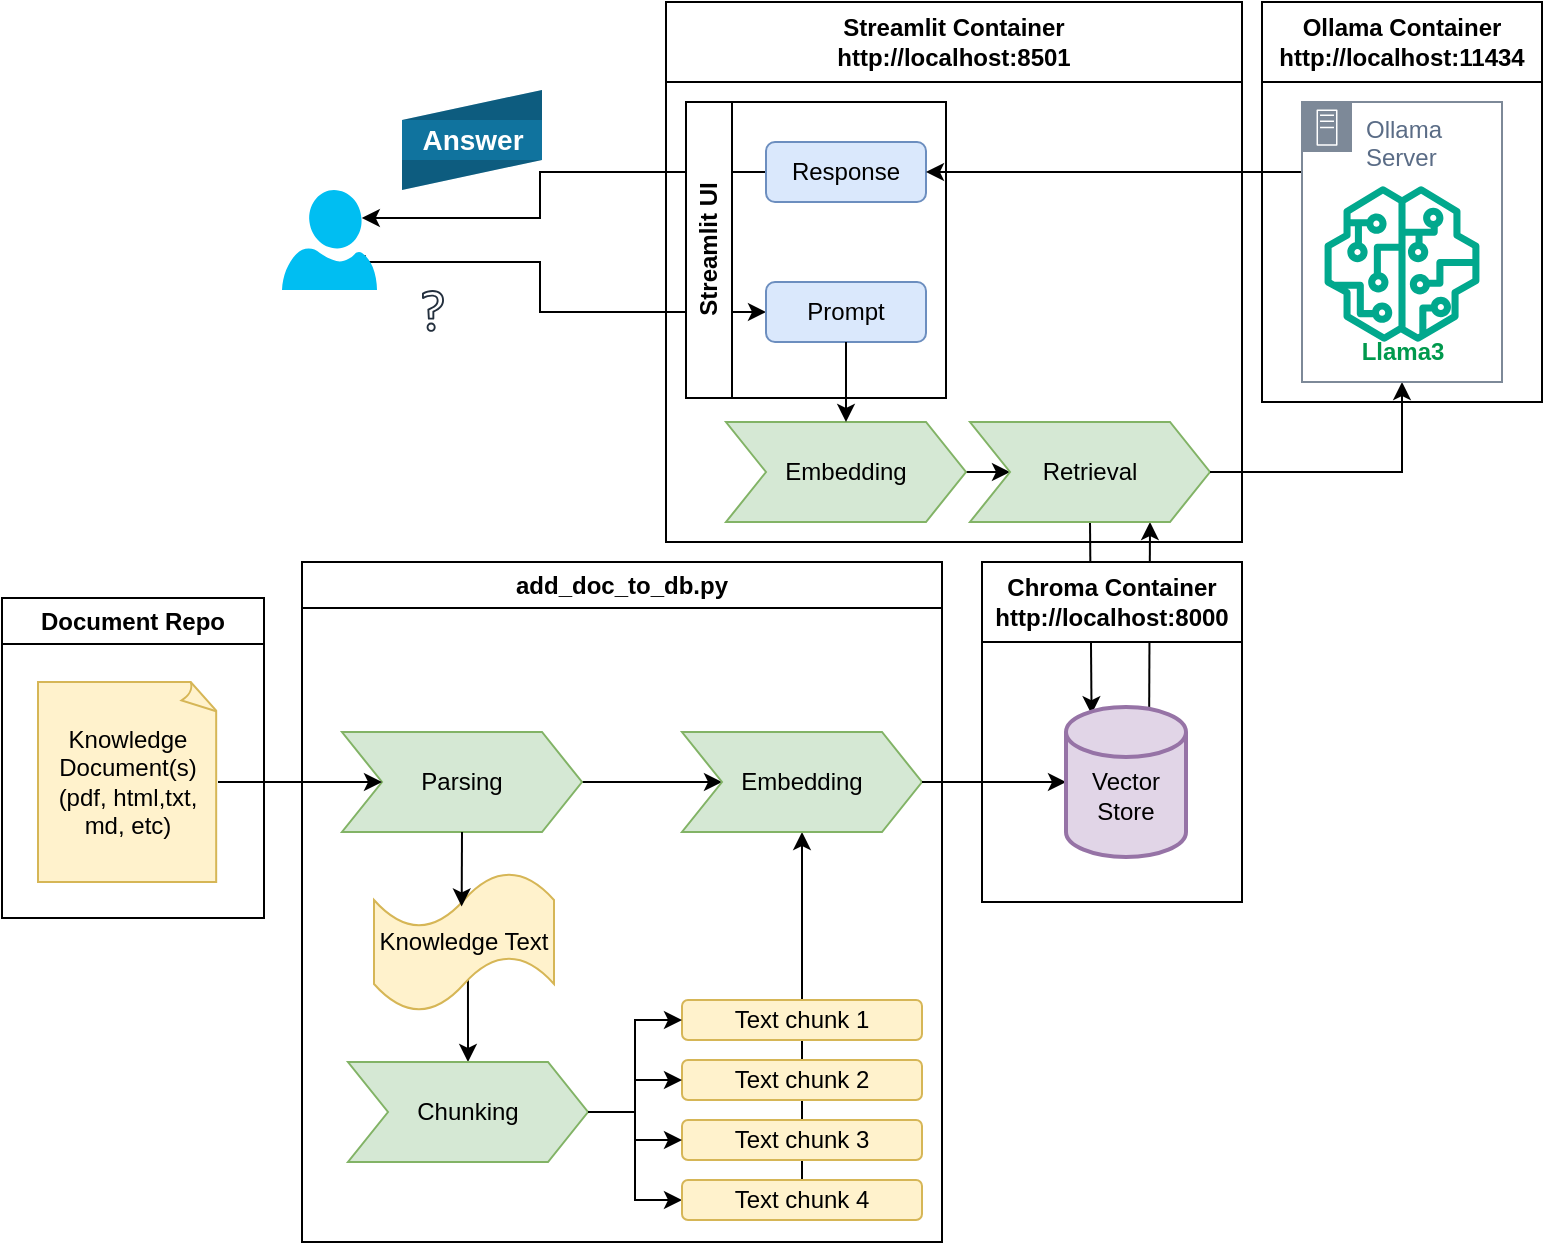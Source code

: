 <mxfile version="24.5.3" type="device" pages="2">
  <diagram id="KiLYIlECmqKf7YQ0Mepz" name="Page-2">
    <mxGraphModel dx="1900" dy="1075" grid="1" gridSize="10" guides="1" tooltips="1" connect="1" arrows="1" fold="1" page="1" pageScale="1" pageWidth="850" pageHeight="1100" math="0" shadow="0">
      <root>
        <mxCell id="0" />
        <mxCell id="1" parent="0" />
        <mxCell id="ExRmc16yj7vaiUwGkYOo-3" style="edgeStyle=orthogonalEdgeStyle;rounded=0;orthogonalLoop=1;jettySize=auto;html=1;exitX=0;exitY=0.5;exitDx=0;exitDy=0;entryX=0.84;entryY=0.28;entryDx=0;entryDy=0;entryPerimeter=0;" parent="1" source="ExRmc16yj7vaiUwGkYOo-2" target="Wiu6QURZEILxNYApkuo2-41" edge="1">
          <mxGeometry relative="1" as="geometry">
            <Array as="points">
              <mxPoint x="289" y="125" />
              <mxPoint x="289" y="148" />
            </Array>
          </mxGeometry>
        </mxCell>
        <mxCell id="Wiu6QURZEILxNYApkuo2-15" value="add_doc_to_db.py" style="swimlane;whiteSpace=wrap;html=1;" parent="1" vertex="1">
          <mxGeometry x="170" y="320" width="320" height="340" as="geometry">
            <mxRectangle x="-64.5" y="60" width="140" height="30" as="alternateBounds" />
          </mxGeometry>
        </mxCell>
        <mxCell id="Wiu6QURZEILxNYApkuo2-37" value="" style="endArrow=classic;html=1;rounded=0;exitX=0.5;exitY=0;exitDx=0;exitDy=0;entryX=0.5;entryY=1;entryDx=0;entryDy=0;" parent="Wiu6QURZEILxNYApkuo2-15" source="Wiu6QURZEILxNYApkuo2-28" target="Wiu6QURZEILxNYApkuo2-35" edge="1">
          <mxGeometry width="50" height="50" relative="1" as="geometry">
            <mxPoint x="200" y="180" as="sourcePoint" />
            <mxPoint x="250" y="140" as="targetPoint" />
          </mxGeometry>
        </mxCell>
        <mxCell id="krzfW56ZO6WMp0IU1vCV-1" value="" style="edgeStyle=orthogonalEdgeStyle;rounded=0;orthogonalLoop=1;jettySize=auto;html=1;" parent="Wiu6QURZEILxNYApkuo2-15" source="Wiu6QURZEILxNYApkuo2-12" target="Wiu6QURZEILxNYApkuo2-35" edge="1">
          <mxGeometry relative="1" as="geometry" />
        </mxCell>
        <mxCell id="Wiu6QURZEILxNYApkuo2-12" value="Parsing" style="shape=step;perimeter=stepPerimeter;whiteSpace=wrap;html=1;fixedSize=1;fillColor=#d5e8d4;strokeColor=#82b366;" parent="Wiu6QURZEILxNYApkuo2-15" vertex="1">
          <mxGeometry x="20" y="85" width="120" height="50" as="geometry" />
        </mxCell>
        <mxCell id="Wiu6QURZEILxNYApkuo2-23" value="" style="edgeStyle=orthogonalEdgeStyle;rounded=0;orthogonalLoop=1;jettySize=auto;html=1;exitX=0.522;exitY=0.737;exitDx=0;exitDy=0;exitPerimeter=0;" parent="Wiu6QURZEILxNYApkuo2-15" source="Wiu6QURZEILxNYApkuo2-3" target="Wiu6QURZEILxNYApkuo2-22" edge="1">
          <mxGeometry relative="1" as="geometry" />
        </mxCell>
        <mxCell id="Wiu6QURZEILxNYApkuo2-3" value="Knowledge Text" style="shape=tape;whiteSpace=wrap;html=1;fillColor=#fff2cc;strokeColor=#d6b656;" parent="Wiu6QURZEILxNYApkuo2-15" vertex="1">
          <mxGeometry x="36" y="155" width="90" height="70" as="geometry" />
        </mxCell>
        <mxCell id="Wiu6QURZEILxNYApkuo2-10" style="edgeStyle=orthogonalEdgeStyle;rounded=0;orthogonalLoop=1;jettySize=auto;html=1;entryX=0.487;entryY=0.246;entryDx=0;entryDy=0;entryPerimeter=0;exitX=0.5;exitY=1;exitDx=0;exitDy=0;" parent="Wiu6QURZEILxNYApkuo2-15" source="Wiu6QURZEILxNYApkuo2-12" target="Wiu6QURZEILxNYApkuo2-3" edge="1">
          <mxGeometry relative="1" as="geometry">
            <mxPoint x="160" y="210" as="targetPoint" />
            <mxPoint x="120" y="200" as="sourcePoint" />
          </mxGeometry>
        </mxCell>
        <mxCell id="Wiu6QURZEILxNYApkuo2-30" value="" style="edgeStyle=orthogonalEdgeStyle;rounded=0;orthogonalLoop=1;jettySize=auto;html=1;entryX=0;entryY=0.5;entryDx=0;entryDy=0;" parent="Wiu6QURZEILxNYApkuo2-15" source="Wiu6QURZEILxNYApkuo2-22" target="Wiu6QURZEILxNYApkuo2-28" edge="1">
          <mxGeometry relative="1" as="geometry" />
        </mxCell>
        <mxCell id="Wiu6QURZEILxNYApkuo2-22" value="Chunking" style="shape=step;perimeter=stepPerimeter;whiteSpace=wrap;html=1;fixedSize=1;fillColor=#d5e8d4;strokeColor=#82b366;" parent="Wiu6QURZEILxNYApkuo2-15" vertex="1">
          <mxGeometry x="23" y="250" width="120" height="50" as="geometry" />
        </mxCell>
        <mxCell id="Wiu6QURZEILxNYApkuo2-24" value="Text chunk 1" style="rounded=1;whiteSpace=wrap;html=1;fillColor=#fff2cc;strokeColor=#d6b656;" parent="Wiu6QURZEILxNYApkuo2-15" vertex="1">
          <mxGeometry x="190" y="219" width="120" height="20" as="geometry" />
        </mxCell>
        <mxCell id="Wiu6QURZEILxNYApkuo2-25" style="edgeStyle=orthogonalEdgeStyle;rounded=0;orthogonalLoop=1;jettySize=auto;html=1;exitX=0.5;exitY=1;exitDx=0;exitDy=0;" parent="Wiu6QURZEILxNYApkuo2-15" source="Wiu6QURZEILxNYApkuo2-24" target="Wiu6QURZEILxNYApkuo2-24" edge="1">
          <mxGeometry relative="1" as="geometry" />
        </mxCell>
        <mxCell id="Wiu6QURZEILxNYApkuo2-26" value="Text chunk 2" style="rounded=1;whiteSpace=wrap;html=1;fillColor=#fff2cc;strokeColor=#d6b656;" parent="Wiu6QURZEILxNYApkuo2-15" vertex="1">
          <mxGeometry x="190" y="249" width="120" height="20" as="geometry" />
        </mxCell>
        <mxCell id="Wiu6QURZEILxNYApkuo2-27" value="Text chunk 3" style="rounded=1;whiteSpace=wrap;html=1;fillColor=#fff2cc;strokeColor=#d6b656;" parent="Wiu6QURZEILxNYApkuo2-15" vertex="1">
          <mxGeometry x="190" y="279" width="120" height="20" as="geometry" />
        </mxCell>
        <mxCell id="Wiu6QURZEILxNYApkuo2-28" value="Text chunk 4" style="rounded=1;whiteSpace=wrap;html=1;fillColor=#fff2cc;strokeColor=#d6b656;" parent="Wiu6QURZEILxNYApkuo2-15" vertex="1">
          <mxGeometry x="190" y="309" width="120" height="20" as="geometry" />
        </mxCell>
        <mxCell id="Wiu6QURZEILxNYApkuo2-31" value="" style="edgeStyle=orthogonalEdgeStyle;rounded=0;orthogonalLoop=1;jettySize=auto;html=1;entryX=0;entryY=0.5;entryDx=0;entryDy=0;exitX=1;exitY=0.5;exitDx=0;exitDy=0;" parent="Wiu6QURZEILxNYApkuo2-15" source="Wiu6QURZEILxNYApkuo2-22" target="Wiu6QURZEILxNYApkuo2-24" edge="1">
          <mxGeometry relative="1" as="geometry">
            <mxPoint x="153" y="285" as="sourcePoint" />
            <mxPoint x="200" y="324" as="targetPoint" />
          </mxGeometry>
        </mxCell>
        <mxCell id="Wiu6QURZEILxNYApkuo2-32" value="" style="edgeStyle=orthogonalEdgeStyle;rounded=0;orthogonalLoop=1;jettySize=auto;html=1;entryX=0;entryY=0.5;entryDx=0;entryDy=0;exitX=1;exitY=0.5;exitDx=0;exitDy=0;" parent="Wiu6QURZEILxNYApkuo2-15" source="Wiu6QURZEILxNYApkuo2-22" target="Wiu6QURZEILxNYApkuo2-26" edge="1">
          <mxGeometry relative="1" as="geometry">
            <mxPoint x="150" y="270" as="sourcePoint" />
            <mxPoint x="200" y="239" as="targetPoint" />
          </mxGeometry>
        </mxCell>
        <mxCell id="Wiu6QURZEILxNYApkuo2-33" value="" style="edgeStyle=orthogonalEdgeStyle;rounded=0;orthogonalLoop=1;jettySize=auto;html=1;entryX=0;entryY=0.5;entryDx=0;entryDy=0;exitX=1;exitY=0.5;exitDx=0;exitDy=0;" parent="Wiu6QURZEILxNYApkuo2-15" source="Wiu6QURZEILxNYApkuo2-22" target="Wiu6QURZEILxNYApkuo2-27" edge="1">
          <mxGeometry relative="1" as="geometry">
            <mxPoint x="153" y="285" as="sourcePoint" />
            <mxPoint x="200" y="269" as="targetPoint" />
          </mxGeometry>
        </mxCell>
        <mxCell id="Wiu6QURZEILxNYApkuo2-35" value="Embedding" style="shape=step;perimeter=stepPerimeter;whiteSpace=wrap;html=1;fixedSize=1;fillColor=#d5e8d4;strokeColor=#82b366;" parent="Wiu6QURZEILxNYApkuo2-15" vertex="1">
          <mxGeometry x="190" y="85" width="120" height="50" as="geometry" />
        </mxCell>
        <mxCell id="Wiu6QURZEILxNYApkuo2-40" value="" style="edgeStyle=orthogonalEdgeStyle;rounded=0;orthogonalLoop=1;jettySize=auto;html=1;" parent="1" source="Wiu6QURZEILxNYApkuo2-18" target="Wiu6QURZEILxNYApkuo2-12" edge="1">
          <mxGeometry relative="1" as="geometry" />
        </mxCell>
        <mxCell id="Wiu6QURZEILxNYApkuo2-18" value="Knowledge&lt;div&gt;Document(s)&lt;/div&gt;&lt;div&gt;(pdf, html,txt,&lt;/div&gt;&lt;div&gt;md, etc)&lt;/div&gt;" style="whiteSpace=wrap;html=1;shape=mxgraph.basic.document;fillColor=#fff2cc;strokeColor=#d6b656;" parent="1" vertex="1">
          <mxGeometry x="38" y="380" width="90" height="100" as="geometry" />
        </mxCell>
        <mxCell id="Wiu6QURZEILxNYApkuo2-19" value="Document Repo" style="swimlane;whiteSpace=wrap;html=1;" parent="1" vertex="1">
          <mxGeometry x="20" y="338" width="131" height="160" as="geometry" />
        </mxCell>
        <mxCell id="Wiu6QURZEILxNYApkuo2-39" value="" style="edgeStyle=orthogonalEdgeStyle;rounded=0;orthogonalLoop=1;jettySize=auto;html=1;" parent="1" source="Wiu6QURZEILxNYApkuo2-35" target="Wiu6QURZEILxNYApkuo2-38" edge="1">
          <mxGeometry relative="1" as="geometry" />
        </mxCell>
        <mxCell id="ExRmc16yj7vaiUwGkYOo-4" style="edgeStyle=orthogonalEdgeStyle;rounded=0;orthogonalLoop=1;jettySize=auto;html=1;exitX=0.87;exitY=0.65;exitDx=0;exitDy=0;exitPerimeter=0;entryX=0;entryY=0.5;entryDx=0;entryDy=0;" parent="1" source="Wiu6QURZEILxNYApkuo2-41" target="Wiu6QURZEILxNYApkuo2-43" edge="1">
          <mxGeometry relative="1" as="geometry">
            <Array as="points">
              <mxPoint x="201" y="170" />
              <mxPoint x="289" y="170" />
              <mxPoint x="289" y="195" />
            </Array>
          </mxGeometry>
        </mxCell>
        <mxCell id="Wiu6QURZEILxNYApkuo2-41" value="" style="verticalLabelPosition=bottom;html=1;verticalAlign=top;align=center;strokeColor=none;fillColor=#00BEF2;shape=mxgraph.azure.user;" parent="1" vertex="1">
          <mxGeometry x="160" y="134" width="47.5" height="50" as="geometry" />
        </mxCell>
        <mxCell id="ExRmc16yj7vaiUwGkYOo-6" value="" style="edgeStyle=orthogonalEdgeStyle;rounded=0;orthogonalLoop=1;jettySize=auto;html=1;" parent="1" source="Wiu6QURZEILxNYApkuo2-44" target="Wiu6QURZEILxNYApkuo2-47" edge="1">
          <mxGeometry relative="1" as="geometry" />
        </mxCell>
        <mxCell id="Wiu6QURZEILxNYApkuo2-44" value="Embedding" style="shape=step;perimeter=stepPerimeter;whiteSpace=wrap;html=1;fixedSize=1;fillColor=#d5e8d4;strokeColor=#82b366;" parent="1" vertex="1">
          <mxGeometry x="382" y="250" width="120" height="50" as="geometry" />
        </mxCell>
        <mxCell id="Wiu6QURZEILxNYApkuo2-45" value="" style="endArrow=classic;html=1;rounded=0;entryX=0.213;entryY=0.048;entryDx=0;entryDy=0;entryPerimeter=0;exitX=0.5;exitY=1;exitDx=0;exitDy=0;" parent="1" source="Wiu6QURZEILxNYApkuo2-47" target="Wiu6QURZEILxNYApkuo2-38" edge="1">
          <mxGeometry width="50" height="50" relative="1" as="geometry">
            <mxPoint x="530" y="200" as="sourcePoint" />
            <mxPoint x="450" y="210" as="targetPoint" />
            <Array as="points" />
          </mxGeometry>
        </mxCell>
        <mxCell id="Wiu6QURZEILxNYApkuo2-46" value="" style="endArrow=classic;html=1;rounded=0;entryX=0.75;entryY=1;entryDx=0;entryDy=0;exitX=0.693;exitY=0.027;exitDx=0;exitDy=0;exitPerimeter=0;" parent="1" source="Wiu6QURZEILxNYApkuo2-38" target="Wiu6QURZEILxNYApkuo2-47" edge="1">
          <mxGeometry width="50" height="50" relative="1" as="geometry">
            <mxPoint x="630" y="340" as="sourcePoint" />
            <mxPoint x="564" y="370" as="targetPoint" />
            <Array as="points" />
          </mxGeometry>
        </mxCell>
        <mxCell id="Wiu6QURZEILxNYApkuo2-48" value="Chroma Container&lt;div&gt;http://localhost:8000&lt;/div&gt;" style="swimlane;whiteSpace=wrap;html=1;startSize=40;" parent="1" vertex="1">
          <mxGeometry x="510" y="320" width="130" height="170" as="geometry" />
        </mxCell>
        <mxCell id="Wiu6QURZEILxNYApkuo2-38" value="&lt;div&gt;&lt;br&gt;&lt;/div&gt;Vector&lt;div&gt;Store&lt;/div&gt;" style="strokeWidth=2;html=1;shape=mxgraph.flowchart.database;whiteSpace=wrap;fillColor=#e1d5e7;strokeColor=#9673a6;" parent="Wiu6QURZEILxNYApkuo2-48" vertex="1">
          <mxGeometry x="42" y="72.5" width="60" height="75" as="geometry" />
        </mxCell>
        <mxCell id="Wiu6QURZEILxNYApkuo2-49" value="Streamlit Container&lt;div&gt;http://localhost:8501&lt;/div&gt;" style="swimlane;whiteSpace=wrap;html=1;startSize=40;" parent="1" vertex="1">
          <mxGeometry x="352" y="40" width="288" height="270" as="geometry" />
        </mxCell>
        <mxCell id="ExRmc16yj7vaiUwGkYOo-1" value="Streamlit UI" style="swimlane;horizontal=0;whiteSpace=wrap;html=1;" parent="Wiu6QURZEILxNYApkuo2-49" vertex="1">
          <mxGeometry x="10" y="50" width="130" height="148" as="geometry" />
        </mxCell>
        <mxCell id="Wiu6QURZEILxNYApkuo2-43" value="Prompt" style="rounded=1;whiteSpace=wrap;html=1;fillColor=#dae8fc;strokeColor=#6c8ebf;" parent="ExRmc16yj7vaiUwGkYOo-1" vertex="1">
          <mxGeometry x="40" y="90" width="80" height="30" as="geometry" />
        </mxCell>
        <mxCell id="ExRmc16yj7vaiUwGkYOo-2" value="Response" style="rounded=1;whiteSpace=wrap;html=1;fillColor=#dae8fc;strokeColor=#6c8ebf;" parent="ExRmc16yj7vaiUwGkYOo-1" vertex="1">
          <mxGeometry x="40" y="20" width="80" height="30" as="geometry" />
        </mxCell>
        <mxCell id="Wiu6QURZEILxNYApkuo2-47" value="Retrieval" style="shape=step;perimeter=stepPerimeter;whiteSpace=wrap;html=1;fixedSize=1;fillColor=#d5e8d4;strokeColor=#82b366;" parent="Wiu6QURZEILxNYApkuo2-49" vertex="1">
          <mxGeometry x="152" y="210" width="120" height="50" as="geometry" />
        </mxCell>
        <mxCell id="ExRmc16yj7vaiUwGkYOo-5" value="" style="edgeStyle=orthogonalEdgeStyle;rounded=0;orthogonalLoop=1;jettySize=auto;html=1;" parent="1" source="Wiu6QURZEILxNYApkuo2-43" target="Wiu6QURZEILxNYApkuo2-44" edge="1">
          <mxGeometry relative="1" as="geometry" />
        </mxCell>
        <mxCell id="ExRmc16yj7vaiUwGkYOo-8" value="" style="endArrow=classic;html=1;rounded=0;entryX=1;entryY=0.5;entryDx=0;entryDy=0;exitX=0;exitY=0.25;exitDx=0;exitDy=0;" parent="1" source="Vr5v-szwOl1e44DSBkWA-1" target="ExRmc16yj7vaiUwGkYOo-2" edge="1">
          <mxGeometry width="50" height="50" relative="1" as="geometry">
            <mxPoint x="750" y="300" as="sourcePoint" />
            <mxPoint x="800" y="250" as="targetPoint" />
          </mxGeometry>
        </mxCell>
        <mxCell id="ExRmc16yj7vaiUwGkYOo-9" value="" style="endArrow=classic;html=1;rounded=0;exitX=1;exitY=0.5;exitDx=0;exitDy=0;entryX=0.5;entryY=1;entryDx=0;entryDy=0;" parent="1" source="Wiu6QURZEILxNYApkuo2-47" target="Vr5v-szwOl1e44DSBkWA-1" edge="1">
          <mxGeometry width="50" height="50" relative="1" as="geometry">
            <mxPoint x="720" y="290" as="sourcePoint" />
            <mxPoint x="770" y="240" as="targetPoint" />
            <Array as="points">
              <mxPoint x="720" y="275" />
            </Array>
          </mxGeometry>
        </mxCell>
        <mxCell id="ExRmc16yj7vaiUwGkYOo-10" value="Ollama Container&lt;div&gt;http://localhost:11434&lt;/div&gt;" style="swimlane;whiteSpace=wrap;html=1;startSize=40;" parent="1" vertex="1">
          <mxGeometry x="650" y="40" width="140" height="200" as="geometry" />
        </mxCell>
        <mxCell id="Vr5v-szwOl1e44DSBkWA-1" value="Ollama Server" style="points=[[0,0],[0.25,0],[0.5,0],[0.75,0],[1,0],[1,0.25],[1,0.5],[1,0.75],[1,1],[0.75,1],[0.5,1],[0.25,1],[0,1],[0,0.75],[0,0.5],[0,0.25]];outlineConnect=0;gradientColor=none;html=1;whiteSpace=wrap;fontSize=12;fontStyle=0;container=1;pointerEvents=0;collapsible=0;recursiveResize=0;shape=mxgraph.aws4.group;grIcon=mxgraph.aws4.group_on_premise;strokeColor=#7D8998;fillColor=none;verticalAlign=top;align=left;spacingLeft=30;fontColor=#5A6C86;dashed=0;" parent="ExRmc16yj7vaiUwGkYOo-10" vertex="1">
          <mxGeometry x="20" y="50" width="100" height="140" as="geometry" />
        </mxCell>
        <mxCell id="ExRmc16yj7vaiUwGkYOo-7" value="" style="sketch=0;outlineConnect=0;fontColor=#232F3E;gradientColor=none;fillColor=#01A88D;strokeColor=none;dashed=0;verticalLabelPosition=bottom;verticalAlign=top;align=center;html=1;fontSize=12;fontStyle=0;aspect=fixed;pointerEvents=1;shape=mxgraph.aws4.sagemaker_model;" parent="Vr5v-szwOl1e44DSBkWA-1" vertex="1">
          <mxGeometry x="11" y="42" width="78" height="78" as="geometry" />
        </mxCell>
        <mxCell id="Vr5v-szwOl1e44DSBkWA-4" value="Llama3" style="text;html=1;align=center;verticalAlign=middle;resizable=0;points=[];autosize=1;strokeColor=none;fillColor=none;fontStyle=1;fontColor=#00994D;" parent="Vr5v-szwOl1e44DSBkWA-1" vertex="1">
          <mxGeometry x="20" y="110" width="60" height="30" as="geometry" />
        </mxCell>
        <mxCell id="Vr5v-szwOl1e44DSBkWA-2" style="edgeStyle=none;rounded=0;orthogonalLoop=1;jettySize=auto;html=1;exitX=0.5;exitY=0;exitDx=0;exitDy=0;" parent="ExRmc16yj7vaiUwGkYOo-10" source="Vr5v-szwOl1e44DSBkWA-1" target="Vr5v-szwOl1e44DSBkWA-1" edge="1">
          <mxGeometry relative="1" as="geometry" />
        </mxCell>
        <mxCell id="Vr5v-szwOl1e44DSBkWA-3" style="edgeStyle=none;rounded=0;orthogonalLoop=1;jettySize=auto;html=1;exitX=0;exitY=0.5;exitDx=0;exitDy=0;" parent="ExRmc16yj7vaiUwGkYOo-10" source="Vr5v-szwOl1e44DSBkWA-1" target="Vr5v-szwOl1e44DSBkWA-1" edge="1">
          <mxGeometry relative="1" as="geometry" />
        </mxCell>
        <mxCell id="Vr5v-szwOl1e44DSBkWA-6" value="" style="sketch=0;outlineConnect=0;fontColor=#232F3E;gradientColor=none;fillColor=#232F3D;strokeColor=none;dashed=0;verticalLabelPosition=bottom;verticalAlign=top;align=center;html=1;fontSize=12;fontStyle=0;aspect=fixed;pointerEvents=1;shape=mxgraph.aws4.question;" parent="1" vertex="1">
          <mxGeometry x="230" y="184" width="11" height="20.93" as="geometry" />
        </mxCell>
        <mxCell id="Vr5v-szwOl1e44DSBkWA-7" value="Answer" style="html=1;shape=mxgraph.infographic.ribbonRolled;dx=185;dy=15;fillColor=#10739E;strokeColor=none;align=center;verticalAlign=middle;fontColor=#ffffff;fontSize=14;fontStyle=1;" parent="1" vertex="1">
          <mxGeometry x="220" y="84" width="70" height="50" as="geometry" />
        </mxCell>
      </root>
    </mxGraphModel>
  </diagram>
  <diagram id="C5RBs43oDa-KdzZeNtuy" name="Page-1">
    <mxGraphModel dx="1898" dy="1071" grid="1" gridSize="10" guides="1" tooltips="1" connect="1" arrows="1" fold="1" page="1" pageScale="1" pageWidth="827" pageHeight="1169" math="0" shadow="0">
      <root>
        <mxCell id="WIyWlLk6GJQsqaUBKTNV-0" />
        <mxCell id="WIyWlLk6GJQsqaUBKTNV-1" parent="WIyWlLk6GJQsqaUBKTNV-0" />
        <mxCell id="t3aHBV-ZH45tojwlEF1c-1" value="Sreamlit Container&lt;div&gt;http://localhost:8501&lt;/div&gt;" style="swimlane;whiteSpace=wrap;html=1;startSize=39;" parent="WIyWlLk6GJQsqaUBKTNV-1" vertex="1">
          <mxGeometry x="330" y="160" width="140" height="209" as="geometry" />
        </mxCell>
        <mxCell id="pu1X5hLyAB2tcOUv3uUO-3" value="Streamlit&lt;div&gt;Langchain&lt;/div&gt;&lt;div&gt;LlamaIndex&lt;/div&gt;&lt;div&gt;Embedding Model&lt;/div&gt;&lt;div&gt;&lt;br&gt;&lt;/div&gt;" style="rounded=1;whiteSpace=wrap;html=1;verticalAlign=top;" parent="t3aHBV-ZH45tojwlEF1c-1" vertex="1">
          <mxGeometry x="10" y="50" width="120" height="150" as="geometry" />
        </mxCell>
        <mxCell id="gRX2pPc1mWfEOxTGyxFO-1" value="" style="outlineConnect=0;dashed=0;verticalLabelPosition=bottom;verticalAlign=top;align=center;html=1;shape=mxgraph.aws3.worker;fillColor=#D9A741;gradientColor=none;" parent="t3aHBV-ZH45tojwlEF1c-1" vertex="1">
          <mxGeometry x="40" y="114" width="60" height="63" as="geometry" />
        </mxCell>
        <mxCell id="pu1X5hLyAB2tcOUv3uUO-1" value="Real-Time Documents" style="whiteSpace=wrap;html=1;aspect=fixed;verticalAlign=top;rounded=1;arcSize=9;" parent="WIyWlLk6GJQsqaUBKTNV-1" vertex="1">
          <mxGeometry x="20" y="130" width="120" height="120" as="geometry" />
        </mxCell>
        <mxCell id="gRX2pPc1mWfEOxTGyxFO-0" value="" style="verticalLabelPosition=bottom;html=1;verticalAlign=top;align=center;strokeColor=none;fillColor=#00BEF2;shape=mxgraph.azure.user;" parent="WIyWlLk6GJQsqaUBKTNV-1" vertex="1">
          <mxGeometry x="375.25" y="30" width="47.5" height="50" as="geometry" />
        </mxCell>
        <mxCell id="gRX2pPc1mWfEOxTGyxFO-2" value="Ollama Container&lt;div&gt;http://localhost:11434&lt;/div&gt;" style="swimlane;whiteSpace=wrap;html=1;startSize=40;" parent="WIyWlLk6GJQsqaUBKTNV-1" vertex="1">
          <mxGeometry x="640" y="130" width="130" height="190" as="geometry" />
        </mxCell>
        <mxCell id="pu1X5hLyAB2tcOUv3uUO-4" value="oLlama Server" style="rounded=1;whiteSpace=wrap;html=1;verticalAlign=top;" parent="gRX2pPc1mWfEOxTGyxFO-2" vertex="1">
          <mxGeometry x="10" y="52" width="110" height="120" as="geometry" />
        </mxCell>
        <mxCell id="pu1X5hLyAB2tcOUv3uUO-5" value="LLama3" style="rounded=1;whiteSpace=wrap;html=1;" parent="gRX2pPc1mWfEOxTGyxFO-2" vertex="1">
          <mxGeometry x="25" y="90" width="80" height="60" as="geometry" />
        </mxCell>
        <mxCell id="t3aHBV-ZH45tojwlEF1c-4" value="" style="rounded=0;orthogonalLoop=1;jettySize=auto;html=1;exitX=0;exitY=1;exitDx=0;exitDy=0;exitPerimeter=0;entryX=0.25;entryY=0;entryDx=0;entryDy=0;strokeWidth=3;fillColor=#d5e8d4;strokeColor=#82b366;" parent="WIyWlLk6GJQsqaUBKTNV-1" source="gRX2pPc1mWfEOxTGyxFO-0" target="pu1X5hLyAB2tcOUv3uUO-3" edge="1">
          <mxGeometry relative="1" as="geometry" />
        </mxCell>
        <mxCell id="gRX2pPc1mWfEOxTGyxFO-3" value="Chroma Container&lt;div&gt;http://localhost:8000&lt;/div&gt;" style="swimlane;whiteSpace=wrap;html=1;startSize=40;" parent="WIyWlLk6GJQsqaUBKTNV-1" vertex="1">
          <mxGeometry x="640" y="339" width="130" height="150" as="geometry" />
        </mxCell>
        <mxCell id="pu1X5hLyAB2tcOUv3uUO-2" value="Vector DataBase" style="shape=cylinder3;whiteSpace=wrap;html=1;boundedLbl=1;backgroundOutline=1;size=15;" parent="gRX2pPc1mWfEOxTGyxFO-3" vertex="1">
          <mxGeometry x="35" y="50" width="60" height="80" as="geometry" />
        </mxCell>
        <mxCell id="gRX2pPc1mWfEOxTGyxFO-4" value="Internet&lt;div&gt;Search&lt;/div&gt;" style="ellipse;shape=cloud;whiteSpace=wrap;html=1;" parent="WIyWlLk6GJQsqaUBKTNV-1" vertex="1">
          <mxGeometry x="30" y="170" width="90" height="60" as="geometry" />
        </mxCell>
        <mxCell id="t3aHBV-ZH45tojwlEF1c-0" value="" style="group" parent="WIyWlLk6GJQsqaUBKTNV-1" vertex="1" connectable="0">
          <mxGeometry x="30" y="415" width="120" height="150" as="geometry" />
        </mxCell>
        <mxCell id="gRX2pPc1mWfEOxTGyxFO-5" value="Local Document Repository" style="rounded=1;whiteSpace=wrap;html=1;verticalAlign=top;" parent="t3aHBV-ZH45tojwlEF1c-0" vertex="1">
          <mxGeometry width="120.0" height="150" as="geometry" />
        </mxCell>
        <mxCell id="gRX2pPc1mWfEOxTGyxFO-7" value="" style="dashed=0;outlineConnect=0;html=1;align=center;labelPosition=center;verticalLabelPosition=bottom;verticalAlign=top;shape=mxgraph.webicons.adobe_pdf;fillColor=#F40C0C;gradientColor=#610603" parent="t3aHBV-ZH45tojwlEF1c-0" vertex="1">
          <mxGeometry x="10.909" y="50" width="33.818" height="31" as="geometry" />
        </mxCell>
        <mxCell id="gRX2pPc1mWfEOxTGyxFO-8" value="" style="dashed=0;outlineConnect=0;html=1;align=center;labelPosition=center;verticalLabelPosition=bottom;verticalAlign=top;shape=mxgraph.webicons.html5;gradientColor=#DFDEDE" parent="t3aHBV-ZH45tojwlEF1c-0" vertex="1">
          <mxGeometry x="19.636" y="110" width="43.636" height="30" as="geometry" />
        </mxCell>
        <mxCell id="gRX2pPc1mWfEOxTGyxFO-24" value="Text" style="rounded=1;whiteSpace=wrap;html=1;" parent="t3aHBV-ZH45tojwlEF1c-0" vertex="1">
          <mxGeometry x="65.455" y="61" width="43.636" height="20" as="geometry" />
        </mxCell>
        <mxCell id="t3aHBV-ZH45tojwlEF1c-2" value="Document Index App" style="rounded=1;whiteSpace=wrap;html=1;" parent="WIyWlLk6GJQsqaUBKTNV-1" vertex="1">
          <mxGeometry x="339" y="460" width="120" height="60" as="geometry" />
        </mxCell>
        <mxCell id="t3aHBV-ZH45tojwlEF1c-7" value="" style="endArrow=classic;html=1;rounded=0;entryX=0;entryY=1;entryDx=0;entryDy=-15;entryPerimeter=0;exitX=1;exitY=0.5;exitDx=0;exitDy=0;strokeWidth=3;fillColor=#d5e8d4;strokeColor=#82b366;" parent="WIyWlLk6GJQsqaUBKTNV-1" source="t3aHBV-ZH45tojwlEF1c-2" target="pu1X5hLyAB2tcOUv3uUO-2" edge="1">
          <mxGeometry width="50" height="50" relative="1" as="geometry">
            <mxPoint x="390" y="360" as="sourcePoint" />
            <mxPoint x="440" y="310" as="targetPoint" />
          </mxGeometry>
        </mxCell>
        <mxCell id="t3aHBV-ZH45tojwlEF1c-8" value="Reponse" style="text;html=1;align=center;verticalAlign=middle;whiteSpace=wrap;rounded=0;fontStyle=1" parent="WIyWlLk6GJQsqaUBKTNV-1" vertex="1">
          <mxGeometry x="430" y="100" width="60" height="30" as="geometry" />
        </mxCell>
        <mxCell id="t3aHBV-ZH45tojwlEF1c-9" value="Prompt + query" style="text;html=1;align=center;verticalAlign=middle;whiteSpace=wrap;rounded=0;fontStyle=1" parent="WIyWlLk6GJQsqaUBKTNV-1" vertex="1">
          <mxGeometry x="315.25" y="90" width="60" height="30" as="geometry" />
        </mxCell>
        <mxCell id="t3aHBV-ZH45tojwlEF1c-10" value="" style="endArrow=classic;html=1;rounded=0;entryX=1;entryY=1;entryDx=0;entryDy=0;entryPerimeter=0;exitX=0.75;exitY=0;exitDx=0;exitDy=0;strokeWidth=3;fillColor=#e1d5e7;strokeColor=#9673a6;" parent="WIyWlLk6GJQsqaUBKTNV-1" source="pu1X5hLyAB2tcOUv3uUO-3" target="gRX2pPc1mWfEOxTGyxFO-0" edge="1">
          <mxGeometry width="50" height="50" relative="1" as="geometry">
            <mxPoint x="390" y="360" as="sourcePoint" />
            <mxPoint x="440" y="310" as="targetPoint" />
          </mxGeometry>
        </mxCell>
        <mxCell id="t3aHBV-ZH45tojwlEF1c-11" value="" style="endArrow=classic;html=1;rounded=0;exitX=0.75;exitY=1;exitDx=0;exitDy=0;strokeWidth=3;fillColor=#d5e8d4;strokeColor=#82b366;" parent="WIyWlLk6GJQsqaUBKTNV-1" source="pu1X5hLyAB2tcOUv3uUO-3" edge="1">
          <mxGeometry width="50" height="50" relative="1" as="geometry">
            <mxPoint x="390" y="360" as="sourcePoint" />
            <mxPoint x="670" y="430" as="targetPoint" />
          </mxGeometry>
        </mxCell>
        <mxCell id="t3aHBV-ZH45tojwlEF1c-12" value="" style="endArrow=classic;html=1;rounded=0;entryX=1;entryY=0.75;entryDx=0;entryDy=0;exitX=0.145;exitY=0;exitDx=0;exitDy=4.35;exitPerimeter=0;strokeWidth=3;fillColor=#e1d5e7;strokeColor=#9673a6;" parent="WIyWlLk6GJQsqaUBKTNV-1" source="pu1X5hLyAB2tcOUv3uUO-2" target="pu1X5hLyAB2tcOUv3uUO-3" edge="1">
          <mxGeometry width="50" height="50" relative="1" as="geometry">
            <mxPoint x="500" y="550" as="sourcePoint" />
            <mxPoint x="550" y="500" as="targetPoint" />
          </mxGeometry>
        </mxCell>
        <mxCell id="t3aHBV-ZH45tojwlEF1c-13" value="" style="endArrow=classic;html=1;rounded=0;exitX=1;exitY=0.5;exitDx=0;exitDy=0;entryX=0;entryY=0.75;entryDx=0;entryDy=0;strokeWidth=3;fillColor=#d5e8d4;strokeColor=#82b366;" parent="WIyWlLk6GJQsqaUBKTNV-1" source="pu1X5hLyAB2tcOUv3uUO-3" target="pu1X5hLyAB2tcOUv3uUO-5" edge="1">
          <mxGeometry width="50" height="50" relative="1" as="geometry">
            <mxPoint x="510" y="280" as="sourcePoint" />
            <mxPoint x="560" y="230" as="targetPoint" />
          </mxGeometry>
        </mxCell>
        <mxCell id="t3aHBV-ZH45tojwlEF1c-14" value="" style="endArrow=classic;html=1;rounded=0;exitX=0;exitY=0.25;exitDx=0;exitDy=0;entryX=1;entryY=0.25;entryDx=0;entryDy=0;strokeWidth=3;fillColor=#e1d5e7;strokeColor=#9673a6;" parent="WIyWlLk6GJQsqaUBKTNV-1" source="pu1X5hLyAB2tcOUv3uUO-5" target="pu1X5hLyAB2tcOUv3uUO-3" edge="1">
          <mxGeometry width="50" height="50" relative="1" as="geometry">
            <mxPoint x="540" y="170" as="sourcePoint" />
            <mxPoint x="590" y="120" as="targetPoint" />
          </mxGeometry>
        </mxCell>
        <mxCell id="t3aHBV-ZH45tojwlEF1c-15" value="Reponse" style="text;html=1;align=center;verticalAlign=middle;whiteSpace=wrap;rounded=0;fontStyle=1" parent="WIyWlLk6GJQsqaUBKTNV-1" vertex="1">
          <mxGeometry x="520" y="210" width="60" height="30" as="geometry" />
        </mxCell>
        <mxCell id="t3aHBV-ZH45tojwlEF1c-16" value="Enhanced Prompt" style="text;html=1;align=center;verticalAlign=middle;whiteSpace=wrap;rounded=0;fontStyle=1" parent="WIyWlLk6GJQsqaUBKTNV-1" vertex="1">
          <mxGeometry x="530" y="280" width="60" height="30" as="geometry" />
        </mxCell>
        <mxCell id="t3aHBV-ZH45tojwlEF1c-17" value="&lt;b&gt;Knowledge Documents&lt;/b&gt;" style="text;html=1;align=center;verticalAlign=middle;whiteSpace=wrap;rounded=0;" parent="WIyWlLk6GJQsqaUBKTNV-1" vertex="1">
          <mxGeometry x="210" y="459" width="60" height="30" as="geometry" />
        </mxCell>
        <mxCell id="t3aHBV-ZH45tojwlEF1c-18" value="Embedded Query" style="text;html=1;align=center;verticalAlign=middle;whiteSpace=wrap;rounded=0;fontStyle=1" parent="WIyWlLk6GJQsqaUBKTNV-1" vertex="1">
          <mxGeometry x="480" y="390" width="60" height="30" as="geometry" />
        </mxCell>
        <mxCell id="t3aHBV-ZH45tojwlEF1c-19" value="" style="endArrow=classic;html=1;rounded=0;entryX=0;entryY=0.5;entryDx=0;entryDy=0;exitX=1;exitY=0.5;exitDx=0;exitDy=0;strokeWidth=3;fillColor=#d5e8d4;strokeColor=#82b366;" parent="WIyWlLk6GJQsqaUBKTNV-1" source="gRX2pPc1mWfEOxTGyxFO-5" target="t3aHBV-ZH45tojwlEF1c-2" edge="1">
          <mxGeometry width="50" height="50" relative="1" as="geometry">
            <mxPoint x="140" y="350" as="sourcePoint" />
            <mxPoint x="190" y="300" as="targetPoint" />
          </mxGeometry>
        </mxCell>
        <mxCell id="t3aHBV-ZH45tojwlEF1c-20" value="&lt;b&gt;Knowledge Document&amp;nbsp;&lt;/b&gt;&lt;div&gt;- Embeddings&lt;/div&gt;&lt;div&gt;- ID&lt;/div&gt;&lt;div&gt;- Metadata&lt;/div&gt;" style="text;html=1;align=left;verticalAlign=middle;whiteSpace=wrap;rounded=0;" parent="WIyWlLk6GJQsqaUBKTNV-1" vertex="1">
          <mxGeometry x="500" y="500" width="140" height="30" as="geometry" />
        </mxCell>
        <mxCell id="t3aHBV-ZH45tojwlEF1c-21" value="Context Data" style="text;html=1;align=center;verticalAlign=middle;whiteSpace=wrap;rounded=0;fontStyle=1" parent="WIyWlLk6GJQsqaUBKTNV-1" vertex="1">
          <mxGeometry x="560" y="320" width="60" height="30" as="geometry" />
        </mxCell>
        <mxCell id="t3aHBV-ZH45tojwlEF1c-22" value="Future" style="text;html=1;align=center;verticalAlign=middle;whiteSpace=wrap;rounded=0;fontStyle=1" parent="WIyWlLk6GJQsqaUBKTNV-1" vertex="1">
          <mxGeometry x="50" y="90" width="60" height="30" as="geometry" />
        </mxCell>
      </root>
    </mxGraphModel>
  </diagram>
</mxfile>
